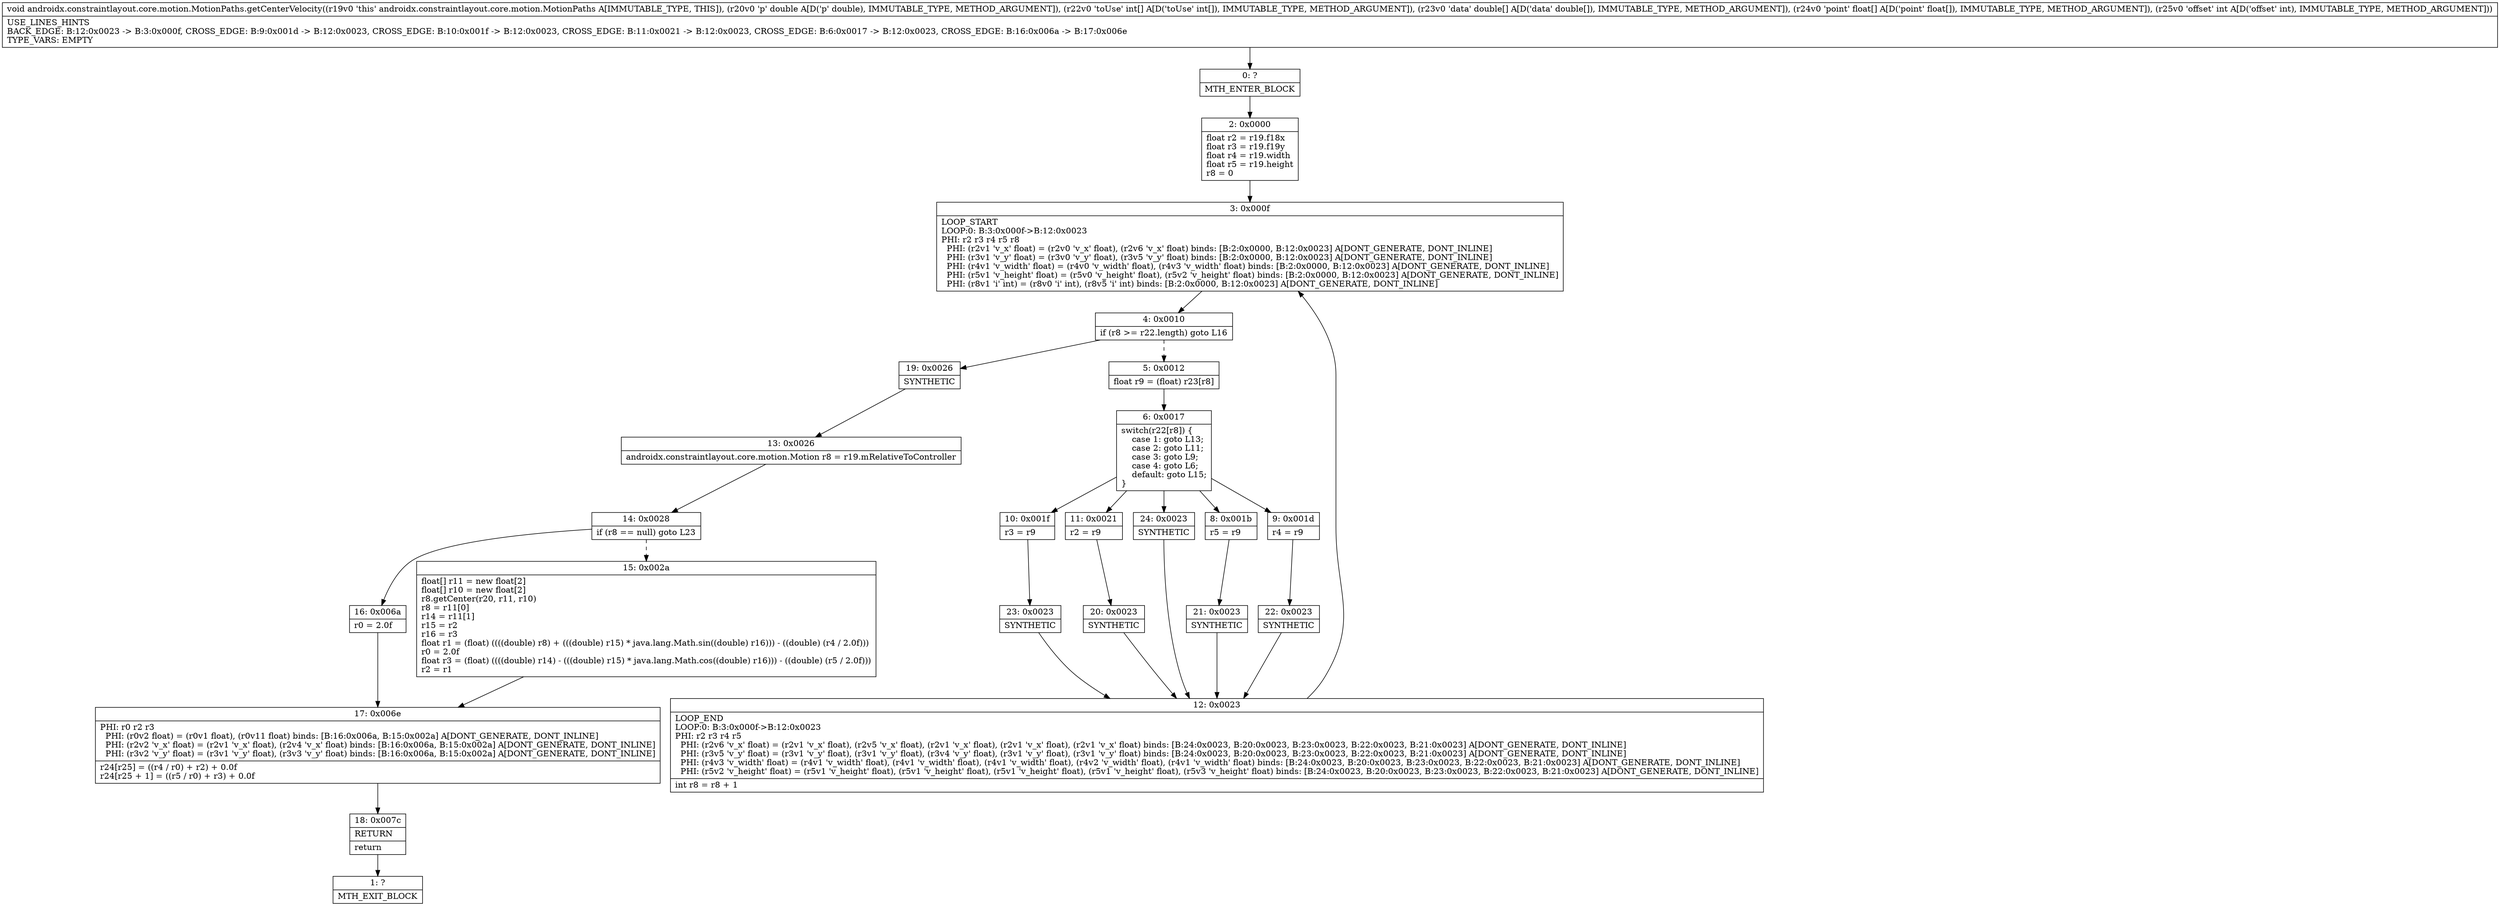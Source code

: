 digraph "CFG forandroidx.constraintlayout.core.motion.MotionPaths.getCenterVelocity(D[I[D[FI)V" {
Node_0 [shape=record,label="{0\:\ ?|MTH_ENTER_BLOCK\l}"];
Node_2 [shape=record,label="{2\:\ 0x0000|float r2 = r19.f18x\lfloat r3 = r19.f19y\lfloat r4 = r19.width\lfloat r5 = r19.height\lr8 = 0\l}"];
Node_3 [shape=record,label="{3\:\ 0x000f|LOOP_START\lLOOP:0: B:3:0x000f\-\>B:12:0x0023\lPHI: r2 r3 r4 r5 r8 \l  PHI: (r2v1 'v_x' float) = (r2v0 'v_x' float), (r2v6 'v_x' float) binds: [B:2:0x0000, B:12:0x0023] A[DONT_GENERATE, DONT_INLINE]\l  PHI: (r3v1 'v_y' float) = (r3v0 'v_y' float), (r3v5 'v_y' float) binds: [B:2:0x0000, B:12:0x0023] A[DONT_GENERATE, DONT_INLINE]\l  PHI: (r4v1 'v_width' float) = (r4v0 'v_width' float), (r4v3 'v_width' float) binds: [B:2:0x0000, B:12:0x0023] A[DONT_GENERATE, DONT_INLINE]\l  PHI: (r5v1 'v_height' float) = (r5v0 'v_height' float), (r5v2 'v_height' float) binds: [B:2:0x0000, B:12:0x0023] A[DONT_GENERATE, DONT_INLINE]\l  PHI: (r8v1 'i' int) = (r8v0 'i' int), (r8v5 'i' int) binds: [B:2:0x0000, B:12:0x0023] A[DONT_GENERATE, DONT_INLINE]\l}"];
Node_4 [shape=record,label="{4\:\ 0x0010|if (r8 \>= r22.length) goto L16\l}"];
Node_5 [shape=record,label="{5\:\ 0x0012|float r9 = (float) r23[r8]\l}"];
Node_6 [shape=record,label="{6\:\ 0x0017|switch(r22[r8]) \{\l    case 1: goto L13;\l    case 2: goto L11;\l    case 3: goto L9;\l    case 4: goto L6;\l    default: goto L15;\l\}\l}"];
Node_8 [shape=record,label="{8\:\ 0x001b|r5 = r9\l}"];
Node_21 [shape=record,label="{21\:\ 0x0023|SYNTHETIC\l}"];
Node_12 [shape=record,label="{12\:\ 0x0023|LOOP_END\lLOOP:0: B:3:0x000f\-\>B:12:0x0023\lPHI: r2 r3 r4 r5 \l  PHI: (r2v6 'v_x' float) = (r2v1 'v_x' float), (r2v5 'v_x' float), (r2v1 'v_x' float), (r2v1 'v_x' float), (r2v1 'v_x' float) binds: [B:24:0x0023, B:20:0x0023, B:23:0x0023, B:22:0x0023, B:21:0x0023] A[DONT_GENERATE, DONT_INLINE]\l  PHI: (r3v5 'v_y' float) = (r3v1 'v_y' float), (r3v1 'v_y' float), (r3v4 'v_y' float), (r3v1 'v_y' float), (r3v1 'v_y' float) binds: [B:24:0x0023, B:20:0x0023, B:23:0x0023, B:22:0x0023, B:21:0x0023] A[DONT_GENERATE, DONT_INLINE]\l  PHI: (r4v3 'v_width' float) = (r4v1 'v_width' float), (r4v1 'v_width' float), (r4v1 'v_width' float), (r4v2 'v_width' float), (r4v1 'v_width' float) binds: [B:24:0x0023, B:20:0x0023, B:23:0x0023, B:22:0x0023, B:21:0x0023] A[DONT_GENERATE, DONT_INLINE]\l  PHI: (r5v2 'v_height' float) = (r5v1 'v_height' float), (r5v1 'v_height' float), (r5v1 'v_height' float), (r5v1 'v_height' float), (r5v3 'v_height' float) binds: [B:24:0x0023, B:20:0x0023, B:23:0x0023, B:22:0x0023, B:21:0x0023] A[DONT_GENERATE, DONT_INLINE]\l|int r8 = r8 + 1\l}"];
Node_9 [shape=record,label="{9\:\ 0x001d|r4 = r9\l}"];
Node_22 [shape=record,label="{22\:\ 0x0023|SYNTHETIC\l}"];
Node_10 [shape=record,label="{10\:\ 0x001f|r3 = r9\l}"];
Node_23 [shape=record,label="{23\:\ 0x0023|SYNTHETIC\l}"];
Node_11 [shape=record,label="{11\:\ 0x0021|r2 = r9\l}"];
Node_20 [shape=record,label="{20\:\ 0x0023|SYNTHETIC\l}"];
Node_24 [shape=record,label="{24\:\ 0x0023|SYNTHETIC\l}"];
Node_19 [shape=record,label="{19\:\ 0x0026|SYNTHETIC\l}"];
Node_13 [shape=record,label="{13\:\ 0x0026|androidx.constraintlayout.core.motion.Motion r8 = r19.mRelativeToController\l}"];
Node_14 [shape=record,label="{14\:\ 0x0028|if (r8 == null) goto L23\l}"];
Node_15 [shape=record,label="{15\:\ 0x002a|float[] r11 = new float[2]\lfloat[] r10 = new float[2]\lr8.getCenter(r20, r11, r10)\lr8 = r11[0]\lr14 = r11[1]\lr15 = r2\lr16 = r3\lfloat r1 = (float) ((((double) r8) + (((double) r15) * java.lang.Math.sin((double) r16))) \- ((double) (r4 \/ 2.0f)))\lr0 = 2.0f\lfloat r3 = (float) ((((double) r14) \- (((double) r15) * java.lang.Math.cos((double) r16))) \- ((double) (r5 \/ 2.0f)))\lr2 = r1\l}"];
Node_17 [shape=record,label="{17\:\ 0x006e|PHI: r0 r2 r3 \l  PHI: (r0v2 float) = (r0v1 float), (r0v11 float) binds: [B:16:0x006a, B:15:0x002a] A[DONT_GENERATE, DONT_INLINE]\l  PHI: (r2v2 'v_x' float) = (r2v1 'v_x' float), (r2v4 'v_x' float) binds: [B:16:0x006a, B:15:0x002a] A[DONT_GENERATE, DONT_INLINE]\l  PHI: (r3v2 'v_y' float) = (r3v1 'v_y' float), (r3v3 'v_y' float) binds: [B:16:0x006a, B:15:0x002a] A[DONT_GENERATE, DONT_INLINE]\l|r24[r25] = ((r4 \/ r0) + r2) + 0.0f\lr24[r25 + 1] = ((r5 \/ r0) + r3) + 0.0f\l}"];
Node_18 [shape=record,label="{18\:\ 0x007c|RETURN\l|return\l}"];
Node_1 [shape=record,label="{1\:\ ?|MTH_EXIT_BLOCK\l}"];
Node_16 [shape=record,label="{16\:\ 0x006a|r0 = 2.0f\l}"];
MethodNode[shape=record,label="{void androidx.constraintlayout.core.motion.MotionPaths.getCenterVelocity((r19v0 'this' androidx.constraintlayout.core.motion.MotionPaths A[IMMUTABLE_TYPE, THIS]), (r20v0 'p' double A[D('p' double), IMMUTABLE_TYPE, METHOD_ARGUMENT]), (r22v0 'toUse' int[] A[D('toUse' int[]), IMMUTABLE_TYPE, METHOD_ARGUMENT]), (r23v0 'data' double[] A[D('data' double[]), IMMUTABLE_TYPE, METHOD_ARGUMENT]), (r24v0 'point' float[] A[D('point' float[]), IMMUTABLE_TYPE, METHOD_ARGUMENT]), (r25v0 'offset' int A[D('offset' int), IMMUTABLE_TYPE, METHOD_ARGUMENT]))  | USE_LINES_HINTS\lBACK_EDGE: B:12:0x0023 \-\> B:3:0x000f, CROSS_EDGE: B:9:0x001d \-\> B:12:0x0023, CROSS_EDGE: B:10:0x001f \-\> B:12:0x0023, CROSS_EDGE: B:11:0x0021 \-\> B:12:0x0023, CROSS_EDGE: B:6:0x0017 \-\> B:12:0x0023, CROSS_EDGE: B:16:0x006a \-\> B:17:0x006e\lTYPE_VARS: EMPTY\l}"];
MethodNode -> Node_0;Node_0 -> Node_2;
Node_2 -> Node_3;
Node_3 -> Node_4;
Node_4 -> Node_5[style=dashed];
Node_4 -> Node_19;
Node_5 -> Node_6;
Node_6 -> Node_8;
Node_6 -> Node_9;
Node_6 -> Node_10;
Node_6 -> Node_11;
Node_6 -> Node_24;
Node_8 -> Node_21;
Node_21 -> Node_12;
Node_12 -> Node_3;
Node_9 -> Node_22;
Node_22 -> Node_12;
Node_10 -> Node_23;
Node_23 -> Node_12;
Node_11 -> Node_20;
Node_20 -> Node_12;
Node_24 -> Node_12;
Node_19 -> Node_13;
Node_13 -> Node_14;
Node_14 -> Node_15[style=dashed];
Node_14 -> Node_16;
Node_15 -> Node_17;
Node_17 -> Node_18;
Node_18 -> Node_1;
Node_16 -> Node_17;
}

